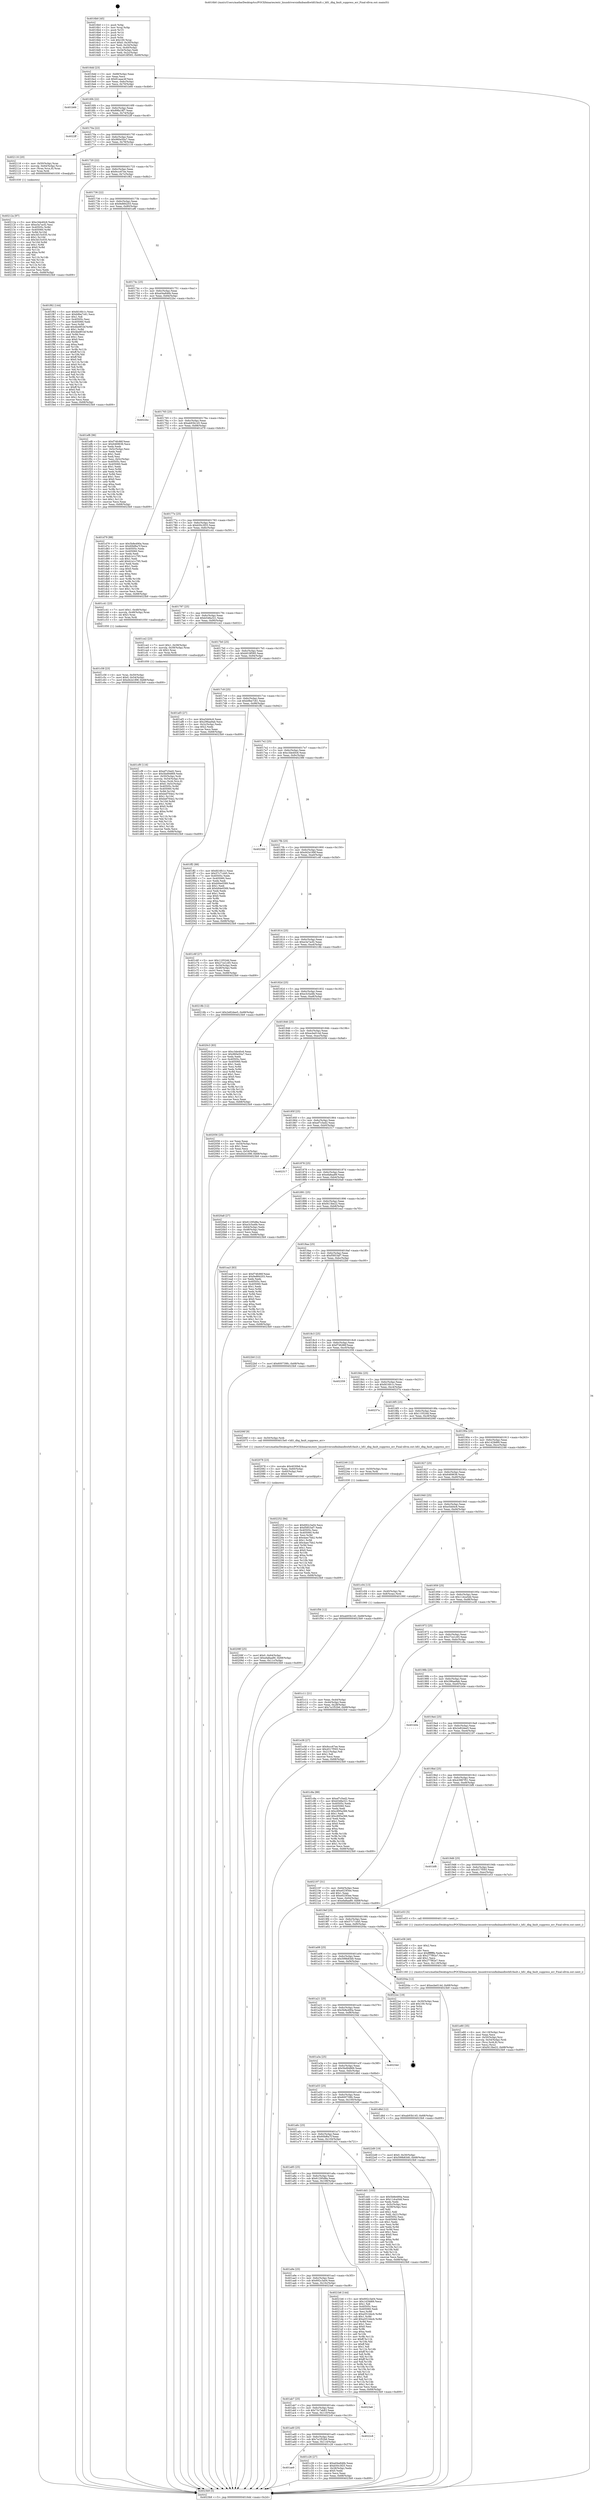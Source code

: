 digraph "0x4016b0" {
  label = "0x4016b0 (/mnt/c/Users/mathe/Desktop/tcc/POCII/binaries/extr_linuxdriversinfinibandhwhfi1fault.c_hfi1_dbg_fault_suppress_err_Final-ollvm.out::main(0))"
  labelloc = "t"
  node[shape=record]

  Entry [label="",width=0.3,height=0.3,shape=circle,fillcolor=black,style=filled]
  "0x4016dd" [label="{
     0x4016dd [23]\l
     | [instrs]\l
     &nbsp;&nbsp;0x4016dd \<+3\>: mov -0x68(%rbp),%eax\l
     &nbsp;&nbsp;0x4016e0 \<+2\>: mov %eax,%ecx\l
     &nbsp;&nbsp;0x4016e2 \<+6\>: sub $0x81aaac4f,%ecx\l
     &nbsp;&nbsp;0x4016e8 \<+3\>: mov %eax,-0x6c(%rbp)\l
     &nbsp;&nbsp;0x4016eb \<+3\>: mov %ecx,-0x70(%rbp)\l
     &nbsp;&nbsp;0x4016ee \<+6\>: je 0000000000401b66 \<main+0x4b6\>\l
  }"]
  "0x401b66" [label="{
     0x401b66\l
  }", style=dashed]
  "0x4016f4" [label="{
     0x4016f4 [22]\l
     | [instrs]\l
     &nbsp;&nbsp;0x4016f4 \<+5\>: jmp 00000000004016f9 \<main+0x49\>\l
     &nbsp;&nbsp;0x4016f9 \<+3\>: mov -0x6c(%rbp),%eax\l
     &nbsp;&nbsp;0x4016fc \<+5\>: sub $0x89fa18f7,%eax\l
     &nbsp;&nbsp;0x401701 \<+3\>: mov %eax,-0x74(%rbp)\l
     &nbsp;&nbsp;0x401704 \<+6\>: je 00000000004022ff \<main+0xc4f\>\l
  }"]
  Exit [label="",width=0.3,height=0.3,shape=circle,fillcolor=black,style=filled,peripheries=2]
  "0x4022ff" [label="{
     0x4022ff\l
  }", style=dashed]
  "0x40170a" [label="{
     0x40170a [22]\l
     | [instrs]\l
     &nbsp;&nbsp;0x40170a \<+5\>: jmp 000000000040170f \<main+0x5f\>\l
     &nbsp;&nbsp;0x40170f \<+3\>: mov -0x6c(%rbp),%eax\l
     &nbsp;&nbsp;0x401712 \<+5\>: sub $0x960e50a7,%eax\l
     &nbsp;&nbsp;0x401717 \<+3\>: mov %eax,-0x78(%rbp)\l
     &nbsp;&nbsp;0x40171a \<+6\>: je 0000000000402116 \<main+0xa66\>\l
  }"]
  "0x402252" [label="{
     0x402252 [94]\l
     | [instrs]\l
     &nbsp;&nbsp;0x402252 \<+5\>: mov $0x692c3a04,%ecx\l
     &nbsp;&nbsp;0x402257 \<+5\>: mov $0xf5853af7,%edx\l
     &nbsp;&nbsp;0x40225c \<+7\>: mov 0x40505c,%esi\l
     &nbsp;&nbsp;0x402263 \<+8\>: mov 0x405060,%r8d\l
     &nbsp;&nbsp;0x40226b \<+3\>: mov %esi,%r9d\l
     &nbsp;&nbsp;0x40226e \<+7\>: sub $0x4aec7bb2,%r9d\l
     &nbsp;&nbsp;0x402275 \<+4\>: sub $0x1,%r9d\l
     &nbsp;&nbsp;0x402279 \<+7\>: add $0x4aec7bb2,%r9d\l
     &nbsp;&nbsp;0x402280 \<+4\>: imul %r9d,%esi\l
     &nbsp;&nbsp;0x402284 \<+3\>: and $0x1,%esi\l
     &nbsp;&nbsp;0x402287 \<+3\>: cmp $0x0,%esi\l
     &nbsp;&nbsp;0x40228a \<+4\>: sete %r10b\l
     &nbsp;&nbsp;0x40228e \<+4\>: cmp $0xa,%r8d\l
     &nbsp;&nbsp;0x402292 \<+4\>: setl %r11b\l
     &nbsp;&nbsp;0x402296 \<+3\>: mov %r10b,%bl\l
     &nbsp;&nbsp;0x402299 \<+3\>: and %r11b,%bl\l
     &nbsp;&nbsp;0x40229c \<+3\>: xor %r11b,%r10b\l
     &nbsp;&nbsp;0x40229f \<+3\>: or %r10b,%bl\l
     &nbsp;&nbsp;0x4022a2 \<+3\>: test $0x1,%bl\l
     &nbsp;&nbsp;0x4022a5 \<+3\>: cmovne %edx,%ecx\l
     &nbsp;&nbsp;0x4022a8 \<+3\>: mov %ecx,-0x68(%rbp)\l
     &nbsp;&nbsp;0x4022ab \<+5\>: jmp 00000000004023b9 \<main+0xd09\>\l
  }"]
  "0x402116" [label="{
     0x402116 [20]\l
     | [instrs]\l
     &nbsp;&nbsp;0x402116 \<+4\>: mov -0x50(%rbp),%rax\l
     &nbsp;&nbsp;0x40211a \<+4\>: movslq -0x64(%rbp),%rcx\l
     &nbsp;&nbsp;0x40211e \<+4\>: mov (%rax,%rcx,8),%rax\l
     &nbsp;&nbsp;0x402122 \<+3\>: mov %rax,%rdi\l
     &nbsp;&nbsp;0x402125 \<+5\>: call 0000000000401030 \<free@plt\>\l
     | [calls]\l
     &nbsp;&nbsp;0x401030 \{1\} (unknown)\l
  }"]
  "0x401720" [label="{
     0x401720 [22]\l
     | [instrs]\l
     &nbsp;&nbsp;0x401720 \<+5\>: jmp 0000000000401725 \<main+0x75\>\l
     &nbsp;&nbsp;0x401725 \<+3\>: mov -0x6c(%rbp),%eax\l
     &nbsp;&nbsp;0x401728 \<+5\>: sub $0x9ccc67ee,%eax\l
     &nbsp;&nbsp;0x40172d \<+3\>: mov %eax,-0x7c(%rbp)\l
     &nbsp;&nbsp;0x401730 \<+6\>: je 0000000000401f62 \<main+0x8b2\>\l
  }"]
  "0x40212a" [label="{
     0x40212a [97]\l
     | [instrs]\l
     &nbsp;&nbsp;0x40212a \<+5\>: mov $0xc3de40c6,%edx\l
     &nbsp;&nbsp;0x40212f \<+5\>: mov $0xe3a7acf2,%esi\l
     &nbsp;&nbsp;0x402134 \<+8\>: mov 0x40505c,%r8d\l
     &nbsp;&nbsp;0x40213c \<+8\>: mov 0x405060,%r9d\l
     &nbsp;&nbsp;0x402144 \<+3\>: mov %r8d,%r10d\l
     &nbsp;&nbsp;0x402147 \<+7\>: add $0x3d15c035,%r10d\l
     &nbsp;&nbsp;0x40214e \<+4\>: sub $0x1,%r10d\l
     &nbsp;&nbsp;0x402152 \<+7\>: sub $0x3d15c035,%r10d\l
     &nbsp;&nbsp;0x402159 \<+4\>: imul %r10d,%r8d\l
     &nbsp;&nbsp;0x40215d \<+4\>: and $0x1,%r8d\l
     &nbsp;&nbsp;0x402161 \<+4\>: cmp $0x0,%r8d\l
     &nbsp;&nbsp;0x402165 \<+4\>: sete %r11b\l
     &nbsp;&nbsp;0x402169 \<+4\>: cmp $0xa,%r9d\l
     &nbsp;&nbsp;0x40216d \<+3\>: setl %bl\l
     &nbsp;&nbsp;0x402170 \<+3\>: mov %r11b,%r14b\l
     &nbsp;&nbsp;0x402173 \<+3\>: and %bl,%r14b\l
     &nbsp;&nbsp;0x402176 \<+3\>: xor %bl,%r11b\l
     &nbsp;&nbsp;0x402179 \<+3\>: or %r11b,%r14b\l
     &nbsp;&nbsp;0x40217c \<+4\>: test $0x1,%r14b\l
     &nbsp;&nbsp;0x402180 \<+3\>: cmovne %esi,%edx\l
     &nbsp;&nbsp;0x402183 \<+3\>: mov %edx,-0x68(%rbp)\l
     &nbsp;&nbsp;0x402186 \<+5\>: jmp 00000000004023b9 \<main+0xd09\>\l
  }"]
  "0x401f62" [label="{
     0x401f62 [144]\l
     | [instrs]\l
     &nbsp;&nbsp;0x401f62 \<+5\>: mov $0xfd16fc1c,%eax\l
     &nbsp;&nbsp;0x401f67 \<+5\>: mov $0xb9be7c61,%ecx\l
     &nbsp;&nbsp;0x401f6c \<+2\>: mov $0x1,%dl\l
     &nbsp;&nbsp;0x401f6e \<+7\>: mov 0x40505c,%esi\l
     &nbsp;&nbsp;0x401f75 \<+7\>: mov 0x405060,%edi\l
     &nbsp;&nbsp;0x401f7c \<+3\>: mov %esi,%r8d\l
     &nbsp;&nbsp;0x401f7f \<+7\>: add $0x4be8f1bf,%r8d\l
     &nbsp;&nbsp;0x401f86 \<+4\>: sub $0x1,%r8d\l
     &nbsp;&nbsp;0x401f8a \<+7\>: sub $0x4be8f1bf,%r8d\l
     &nbsp;&nbsp;0x401f91 \<+4\>: imul %r8d,%esi\l
     &nbsp;&nbsp;0x401f95 \<+3\>: and $0x1,%esi\l
     &nbsp;&nbsp;0x401f98 \<+3\>: cmp $0x0,%esi\l
     &nbsp;&nbsp;0x401f9b \<+4\>: sete %r9b\l
     &nbsp;&nbsp;0x401f9f \<+3\>: cmp $0xa,%edi\l
     &nbsp;&nbsp;0x401fa2 \<+4\>: setl %r10b\l
     &nbsp;&nbsp;0x401fa6 \<+3\>: mov %r9b,%r11b\l
     &nbsp;&nbsp;0x401fa9 \<+4\>: xor $0xff,%r11b\l
     &nbsp;&nbsp;0x401fad \<+3\>: mov %r10b,%bl\l
     &nbsp;&nbsp;0x401fb0 \<+3\>: xor $0xff,%bl\l
     &nbsp;&nbsp;0x401fb3 \<+3\>: xor $0x0,%dl\l
     &nbsp;&nbsp;0x401fb6 \<+3\>: mov %r11b,%r14b\l
     &nbsp;&nbsp;0x401fb9 \<+4\>: and $0x0,%r14b\l
     &nbsp;&nbsp;0x401fbd \<+3\>: and %dl,%r9b\l
     &nbsp;&nbsp;0x401fc0 \<+3\>: mov %bl,%r15b\l
     &nbsp;&nbsp;0x401fc3 \<+4\>: and $0x0,%r15b\l
     &nbsp;&nbsp;0x401fc7 \<+3\>: and %dl,%r10b\l
     &nbsp;&nbsp;0x401fca \<+3\>: or %r9b,%r14b\l
     &nbsp;&nbsp;0x401fcd \<+3\>: or %r10b,%r15b\l
     &nbsp;&nbsp;0x401fd0 \<+3\>: xor %r15b,%r14b\l
     &nbsp;&nbsp;0x401fd3 \<+3\>: or %bl,%r11b\l
     &nbsp;&nbsp;0x401fd6 \<+4\>: xor $0xff,%r11b\l
     &nbsp;&nbsp;0x401fda \<+3\>: or $0x0,%dl\l
     &nbsp;&nbsp;0x401fdd \<+3\>: and %dl,%r11b\l
     &nbsp;&nbsp;0x401fe0 \<+3\>: or %r11b,%r14b\l
     &nbsp;&nbsp;0x401fe3 \<+4\>: test $0x1,%r14b\l
     &nbsp;&nbsp;0x401fe7 \<+3\>: cmovne %ecx,%eax\l
     &nbsp;&nbsp;0x401fea \<+3\>: mov %eax,-0x68(%rbp)\l
     &nbsp;&nbsp;0x401fed \<+5\>: jmp 00000000004023b9 \<main+0xd09\>\l
  }"]
  "0x401736" [label="{
     0x401736 [22]\l
     | [instrs]\l
     &nbsp;&nbsp;0x401736 \<+5\>: jmp 000000000040173b \<main+0x8b\>\l
     &nbsp;&nbsp;0x40173b \<+3\>: mov -0x6c(%rbp),%eax\l
     &nbsp;&nbsp;0x40173e \<+5\>: sub $0x9e884203,%eax\l
     &nbsp;&nbsp;0x401743 \<+3\>: mov %eax,-0x80(%rbp)\l
     &nbsp;&nbsp;0x401746 \<+6\>: je 0000000000401ef6 \<main+0x846\>\l
  }"]
  "0x40208f" [label="{
     0x40208f [25]\l
     | [instrs]\l
     &nbsp;&nbsp;0x40208f \<+7\>: movl $0x0,-0x64(%rbp)\l
     &nbsp;&nbsp;0x402096 \<+7\>: movl $0xefa8aa89,-0x68(%rbp)\l
     &nbsp;&nbsp;0x40209d \<+6\>: mov %eax,-0x11c(%rbp)\l
     &nbsp;&nbsp;0x4020a3 \<+5\>: jmp 00000000004023b9 \<main+0xd09\>\l
  }"]
  "0x401ef6" [label="{
     0x401ef6 [96]\l
     | [instrs]\l
     &nbsp;&nbsp;0x401ef6 \<+5\>: mov $0xf74fc86f,%eax\l
     &nbsp;&nbsp;0x401efb \<+5\>: mov $0x6469636,%ecx\l
     &nbsp;&nbsp;0x401f00 \<+2\>: xor %edx,%edx\l
     &nbsp;&nbsp;0x401f02 \<+3\>: mov -0x5c(%rbp),%esi\l
     &nbsp;&nbsp;0x401f05 \<+2\>: mov %edx,%edi\l
     &nbsp;&nbsp;0x401f07 \<+3\>: sub $0x1,%edi\l
     &nbsp;&nbsp;0x401f0a \<+2\>: sub %edi,%esi\l
     &nbsp;&nbsp;0x401f0c \<+3\>: mov %esi,-0x5c(%rbp)\l
     &nbsp;&nbsp;0x401f0f \<+7\>: mov 0x40505c,%esi\l
     &nbsp;&nbsp;0x401f16 \<+7\>: mov 0x405060,%edi\l
     &nbsp;&nbsp;0x401f1d \<+3\>: sub $0x1,%edx\l
     &nbsp;&nbsp;0x401f20 \<+3\>: mov %esi,%r8d\l
     &nbsp;&nbsp;0x401f23 \<+3\>: add %edx,%r8d\l
     &nbsp;&nbsp;0x401f26 \<+4\>: imul %r8d,%esi\l
     &nbsp;&nbsp;0x401f2a \<+3\>: and $0x1,%esi\l
     &nbsp;&nbsp;0x401f2d \<+3\>: cmp $0x0,%esi\l
     &nbsp;&nbsp;0x401f30 \<+4\>: sete %r9b\l
     &nbsp;&nbsp;0x401f34 \<+3\>: cmp $0xa,%edi\l
     &nbsp;&nbsp;0x401f37 \<+4\>: setl %r10b\l
     &nbsp;&nbsp;0x401f3b \<+3\>: mov %r9b,%r11b\l
     &nbsp;&nbsp;0x401f3e \<+3\>: and %r10b,%r11b\l
     &nbsp;&nbsp;0x401f41 \<+3\>: xor %r10b,%r9b\l
     &nbsp;&nbsp;0x401f44 \<+3\>: or %r9b,%r11b\l
     &nbsp;&nbsp;0x401f47 \<+4\>: test $0x1,%r11b\l
     &nbsp;&nbsp;0x401f4b \<+3\>: cmovne %ecx,%eax\l
     &nbsp;&nbsp;0x401f4e \<+3\>: mov %eax,-0x68(%rbp)\l
     &nbsp;&nbsp;0x401f51 \<+5\>: jmp 00000000004023b9 \<main+0xd09\>\l
  }"]
  "0x40174c" [label="{
     0x40174c [25]\l
     | [instrs]\l
     &nbsp;&nbsp;0x40174c \<+5\>: jmp 0000000000401751 \<main+0xa1\>\l
     &nbsp;&nbsp;0x401751 \<+3\>: mov -0x6c(%rbp),%eax\l
     &nbsp;&nbsp;0x401754 \<+5\>: sub $0xa04a846b,%eax\l
     &nbsp;&nbsp;0x401759 \<+6\>: mov %eax,-0x84(%rbp)\l
     &nbsp;&nbsp;0x40175f \<+6\>: je 00000000004022bc \<main+0xc0c\>\l
  }"]
  "0x402078" [label="{
     0x402078 [23]\l
     | [instrs]\l
     &nbsp;&nbsp;0x402078 \<+10\>: movabs $0x4030b6,%rdi\l
     &nbsp;&nbsp;0x402082 \<+3\>: mov %eax,-0x60(%rbp)\l
     &nbsp;&nbsp;0x402085 \<+3\>: mov -0x60(%rbp),%esi\l
     &nbsp;&nbsp;0x402088 \<+2\>: mov $0x0,%al\l
     &nbsp;&nbsp;0x40208a \<+5\>: call 0000000000401040 \<printf@plt\>\l
     | [calls]\l
     &nbsp;&nbsp;0x401040 \{1\} (unknown)\l
  }"]
  "0x4022bc" [label="{
     0x4022bc\l
  }", style=dashed]
  "0x401765" [label="{
     0x401765 [25]\l
     | [instrs]\l
     &nbsp;&nbsp;0x401765 \<+5\>: jmp 000000000040176a \<main+0xba\>\l
     &nbsp;&nbsp;0x40176a \<+3\>: mov -0x6c(%rbp),%eax\l
     &nbsp;&nbsp;0x40176d \<+5\>: sub $0xab93b145,%eax\l
     &nbsp;&nbsp;0x401772 \<+6\>: mov %eax,-0x88(%rbp)\l
     &nbsp;&nbsp;0x401778 \<+6\>: je 0000000000401d79 \<main+0x6c9\>\l
  }"]
  "0x401e80" [label="{
     0x401e80 [35]\l
     | [instrs]\l
     &nbsp;&nbsp;0x401e80 \<+6\>: mov -0x118(%rbp),%ecx\l
     &nbsp;&nbsp;0x401e86 \<+3\>: imul %eax,%ecx\l
     &nbsp;&nbsp;0x401e89 \<+4\>: mov -0x50(%rbp),%rsi\l
     &nbsp;&nbsp;0x401e8d \<+4\>: movslq -0x54(%rbp),%rdi\l
     &nbsp;&nbsp;0x401e91 \<+4\>: mov (%rsi,%rdi,8),%rsi\l
     &nbsp;&nbsp;0x401e95 \<+2\>: mov %ecx,(%rsi)\l
     &nbsp;&nbsp;0x401e97 \<+7\>: movl $0xf413be22,-0x68(%rbp)\l
     &nbsp;&nbsp;0x401e9e \<+5\>: jmp 00000000004023b9 \<main+0xd09\>\l
  }"]
  "0x401d79" [label="{
     0x401d79 [88]\l
     | [instrs]\l
     &nbsp;&nbsp;0x401d79 \<+5\>: mov $0x5b8e490a,%eax\l
     &nbsp;&nbsp;0x401d7e \<+5\>: mov $0x60bf6a7f,%ecx\l
     &nbsp;&nbsp;0x401d83 \<+7\>: mov 0x40505c,%edx\l
     &nbsp;&nbsp;0x401d8a \<+7\>: mov 0x405060,%esi\l
     &nbsp;&nbsp;0x401d91 \<+2\>: mov %edx,%edi\l
     &nbsp;&nbsp;0x401d93 \<+6\>: sub $0xb1e1c795,%edi\l
     &nbsp;&nbsp;0x401d99 \<+3\>: sub $0x1,%edi\l
     &nbsp;&nbsp;0x401d9c \<+6\>: add $0xb1e1c795,%edi\l
     &nbsp;&nbsp;0x401da2 \<+3\>: imul %edi,%edx\l
     &nbsp;&nbsp;0x401da5 \<+3\>: and $0x1,%edx\l
     &nbsp;&nbsp;0x401da8 \<+3\>: cmp $0x0,%edx\l
     &nbsp;&nbsp;0x401dab \<+4\>: sete %r8b\l
     &nbsp;&nbsp;0x401daf \<+3\>: cmp $0xa,%esi\l
     &nbsp;&nbsp;0x401db2 \<+4\>: setl %r9b\l
     &nbsp;&nbsp;0x401db6 \<+3\>: mov %r8b,%r10b\l
     &nbsp;&nbsp;0x401db9 \<+3\>: and %r9b,%r10b\l
     &nbsp;&nbsp;0x401dbc \<+3\>: xor %r9b,%r8b\l
     &nbsp;&nbsp;0x401dbf \<+3\>: or %r8b,%r10b\l
     &nbsp;&nbsp;0x401dc2 \<+4\>: test $0x1,%r10b\l
     &nbsp;&nbsp;0x401dc6 \<+3\>: cmovne %ecx,%eax\l
     &nbsp;&nbsp;0x401dc9 \<+3\>: mov %eax,-0x68(%rbp)\l
     &nbsp;&nbsp;0x401dcc \<+5\>: jmp 00000000004023b9 \<main+0xd09\>\l
  }"]
  "0x40177e" [label="{
     0x40177e [25]\l
     | [instrs]\l
     &nbsp;&nbsp;0x40177e \<+5\>: jmp 0000000000401783 \<main+0xd3\>\l
     &nbsp;&nbsp;0x401783 \<+3\>: mov -0x6c(%rbp),%eax\l
     &nbsp;&nbsp;0x401786 \<+5\>: sub $0xb50c3f25,%eax\l
     &nbsp;&nbsp;0x40178b \<+6\>: mov %eax,-0x8c(%rbp)\l
     &nbsp;&nbsp;0x401791 \<+6\>: je 0000000000401c41 \<main+0x591\>\l
  }"]
  "0x401e58" [label="{
     0x401e58 [40]\l
     | [instrs]\l
     &nbsp;&nbsp;0x401e58 \<+5\>: mov $0x2,%ecx\l
     &nbsp;&nbsp;0x401e5d \<+1\>: cltd\l
     &nbsp;&nbsp;0x401e5e \<+2\>: idiv %ecx\l
     &nbsp;&nbsp;0x401e60 \<+6\>: imul $0xfffffffe,%edx,%ecx\l
     &nbsp;&nbsp;0x401e66 \<+6\>: sub $0x277f92e7,%ecx\l
     &nbsp;&nbsp;0x401e6c \<+3\>: add $0x1,%ecx\l
     &nbsp;&nbsp;0x401e6f \<+6\>: add $0x277f92e7,%ecx\l
     &nbsp;&nbsp;0x401e75 \<+6\>: mov %ecx,-0x118(%rbp)\l
     &nbsp;&nbsp;0x401e7b \<+5\>: call 0000000000401160 \<next_i\>\l
     | [calls]\l
     &nbsp;&nbsp;0x401160 \{1\} (/mnt/c/Users/mathe/Desktop/tcc/POCII/binaries/extr_linuxdriversinfinibandhwhfi1fault.c_hfi1_dbg_fault_suppress_err_Final-ollvm.out::next_i)\l
  }"]
  "0x401c41" [label="{
     0x401c41 [23]\l
     | [instrs]\l
     &nbsp;&nbsp;0x401c41 \<+7\>: movl $0x1,-0x48(%rbp)\l
     &nbsp;&nbsp;0x401c48 \<+4\>: movslq -0x48(%rbp),%rax\l
     &nbsp;&nbsp;0x401c4c \<+4\>: shl $0x3,%rax\l
     &nbsp;&nbsp;0x401c50 \<+3\>: mov %rax,%rdi\l
     &nbsp;&nbsp;0x401c53 \<+5\>: call 0000000000401050 \<malloc@plt\>\l
     | [calls]\l
     &nbsp;&nbsp;0x401050 \{1\} (unknown)\l
  }"]
  "0x401797" [label="{
     0x401797 [25]\l
     | [instrs]\l
     &nbsp;&nbsp;0x401797 \<+5\>: jmp 000000000040179c \<main+0xec\>\l
     &nbsp;&nbsp;0x40179c \<+3\>: mov -0x6c(%rbp),%eax\l
     &nbsp;&nbsp;0x40179f \<+5\>: sub $0xb548a321,%eax\l
     &nbsp;&nbsp;0x4017a4 \<+6\>: mov %eax,-0x90(%rbp)\l
     &nbsp;&nbsp;0x4017aa \<+6\>: je 0000000000401ce2 \<main+0x632\>\l
  }"]
  "0x401cf9" [label="{
     0x401cf9 [116]\l
     | [instrs]\l
     &nbsp;&nbsp;0x401cf9 \<+5\>: mov $0xef7c5ed2,%ecx\l
     &nbsp;&nbsp;0x401cfe \<+5\>: mov $0x5bd94869,%edx\l
     &nbsp;&nbsp;0x401d03 \<+4\>: mov -0x50(%rbp),%rdi\l
     &nbsp;&nbsp;0x401d07 \<+4\>: movslq -0x54(%rbp),%rsi\l
     &nbsp;&nbsp;0x401d0b \<+4\>: mov %rax,(%rdi,%rsi,8)\l
     &nbsp;&nbsp;0x401d0f \<+7\>: movl $0x0,-0x5c(%rbp)\l
     &nbsp;&nbsp;0x401d16 \<+8\>: mov 0x40505c,%r8d\l
     &nbsp;&nbsp;0x401d1e \<+8\>: mov 0x405060,%r9d\l
     &nbsp;&nbsp;0x401d26 \<+3\>: mov %r8d,%r10d\l
     &nbsp;&nbsp;0x401d29 \<+7\>: add $0xbef764e2,%r10d\l
     &nbsp;&nbsp;0x401d30 \<+4\>: sub $0x1,%r10d\l
     &nbsp;&nbsp;0x401d34 \<+7\>: sub $0xbef764e2,%r10d\l
     &nbsp;&nbsp;0x401d3b \<+4\>: imul %r10d,%r8d\l
     &nbsp;&nbsp;0x401d3f \<+4\>: and $0x1,%r8d\l
     &nbsp;&nbsp;0x401d43 \<+4\>: cmp $0x0,%r8d\l
     &nbsp;&nbsp;0x401d47 \<+4\>: sete %r11b\l
     &nbsp;&nbsp;0x401d4b \<+4\>: cmp $0xa,%r9d\l
     &nbsp;&nbsp;0x401d4f \<+3\>: setl %bl\l
     &nbsp;&nbsp;0x401d52 \<+3\>: mov %r11b,%r14b\l
     &nbsp;&nbsp;0x401d55 \<+3\>: and %bl,%r14b\l
     &nbsp;&nbsp;0x401d58 \<+3\>: xor %bl,%r11b\l
     &nbsp;&nbsp;0x401d5b \<+3\>: or %r11b,%r14b\l
     &nbsp;&nbsp;0x401d5e \<+4\>: test $0x1,%r14b\l
     &nbsp;&nbsp;0x401d62 \<+3\>: cmovne %edx,%ecx\l
     &nbsp;&nbsp;0x401d65 \<+3\>: mov %ecx,-0x68(%rbp)\l
     &nbsp;&nbsp;0x401d68 \<+5\>: jmp 00000000004023b9 \<main+0xd09\>\l
  }"]
  "0x401ce2" [label="{
     0x401ce2 [23]\l
     | [instrs]\l
     &nbsp;&nbsp;0x401ce2 \<+7\>: movl $0x1,-0x58(%rbp)\l
     &nbsp;&nbsp;0x401ce9 \<+4\>: movslq -0x58(%rbp),%rax\l
     &nbsp;&nbsp;0x401ced \<+4\>: shl $0x2,%rax\l
     &nbsp;&nbsp;0x401cf1 \<+3\>: mov %rax,%rdi\l
     &nbsp;&nbsp;0x401cf4 \<+5\>: call 0000000000401050 \<malloc@plt\>\l
     | [calls]\l
     &nbsp;&nbsp;0x401050 \{1\} (unknown)\l
  }"]
  "0x4017b0" [label="{
     0x4017b0 [25]\l
     | [instrs]\l
     &nbsp;&nbsp;0x4017b0 \<+5\>: jmp 00000000004017b5 \<main+0x105\>\l
     &nbsp;&nbsp;0x4017b5 \<+3\>: mov -0x6c(%rbp),%eax\l
     &nbsp;&nbsp;0x4017b8 \<+5\>: sub $0xb918f585,%eax\l
     &nbsp;&nbsp;0x4017bd \<+6\>: mov %eax,-0x94(%rbp)\l
     &nbsp;&nbsp;0x4017c3 \<+6\>: je 0000000000401af3 \<main+0x443\>\l
  }"]
  "0x401c58" [label="{
     0x401c58 [23]\l
     | [instrs]\l
     &nbsp;&nbsp;0x401c58 \<+4\>: mov %rax,-0x50(%rbp)\l
     &nbsp;&nbsp;0x401c5c \<+7\>: movl $0x0,-0x54(%rbp)\l
     &nbsp;&nbsp;0x401c63 \<+7\>: movl $0xd42e189f,-0x68(%rbp)\l
     &nbsp;&nbsp;0x401c6a \<+5\>: jmp 00000000004023b9 \<main+0xd09\>\l
  }"]
  "0x401af3" [label="{
     0x401af3 [27]\l
     | [instrs]\l
     &nbsp;&nbsp;0x401af3 \<+5\>: mov $0xe5dd4c6,%eax\l
     &nbsp;&nbsp;0x401af8 \<+5\>: mov $0x296aa9ab,%ecx\l
     &nbsp;&nbsp;0x401afd \<+3\>: mov -0x2c(%rbp),%edx\l
     &nbsp;&nbsp;0x401b00 \<+3\>: cmp $0x2,%edx\l
     &nbsp;&nbsp;0x401b03 \<+3\>: cmovne %ecx,%eax\l
     &nbsp;&nbsp;0x401b06 \<+3\>: mov %eax,-0x68(%rbp)\l
     &nbsp;&nbsp;0x401b09 \<+5\>: jmp 00000000004023b9 \<main+0xd09\>\l
  }"]
  "0x4017c9" [label="{
     0x4017c9 [25]\l
     | [instrs]\l
     &nbsp;&nbsp;0x4017c9 \<+5\>: jmp 00000000004017ce \<main+0x11e\>\l
     &nbsp;&nbsp;0x4017ce \<+3\>: mov -0x6c(%rbp),%eax\l
     &nbsp;&nbsp;0x4017d1 \<+5\>: sub $0xb9be7c61,%eax\l
     &nbsp;&nbsp;0x4017d6 \<+6\>: mov %eax,-0x98(%rbp)\l
     &nbsp;&nbsp;0x4017dc \<+6\>: je 0000000000401ff2 \<main+0x942\>\l
  }"]
  "0x4023b9" [label="{
     0x4023b9 [5]\l
     | [instrs]\l
     &nbsp;&nbsp;0x4023b9 \<+5\>: jmp 00000000004016dd \<main+0x2d\>\l
  }"]
  "0x4016b0" [label="{
     0x4016b0 [45]\l
     | [instrs]\l
     &nbsp;&nbsp;0x4016b0 \<+1\>: push %rbp\l
     &nbsp;&nbsp;0x4016b1 \<+3\>: mov %rsp,%rbp\l
     &nbsp;&nbsp;0x4016b4 \<+2\>: push %r15\l
     &nbsp;&nbsp;0x4016b6 \<+2\>: push %r14\l
     &nbsp;&nbsp;0x4016b8 \<+2\>: push %r12\l
     &nbsp;&nbsp;0x4016ba \<+1\>: push %rbx\l
     &nbsp;&nbsp;0x4016bb \<+7\>: sub $0x100,%rsp\l
     &nbsp;&nbsp;0x4016c2 \<+7\>: movl $0x0,-0x30(%rbp)\l
     &nbsp;&nbsp;0x4016c9 \<+3\>: mov %edi,-0x34(%rbp)\l
     &nbsp;&nbsp;0x4016cc \<+4\>: mov %rsi,-0x40(%rbp)\l
     &nbsp;&nbsp;0x4016d0 \<+3\>: mov -0x34(%rbp),%edi\l
     &nbsp;&nbsp;0x4016d3 \<+3\>: mov %edi,-0x2c(%rbp)\l
     &nbsp;&nbsp;0x4016d6 \<+7\>: movl $0xb918f585,-0x68(%rbp)\l
  }"]
  "0x401ae9" [label="{
     0x401ae9\l
  }", style=dashed]
  "0x401ff2" [label="{
     0x401ff2 [88]\l
     | [instrs]\l
     &nbsp;&nbsp;0x401ff2 \<+5\>: mov $0xfd16fc1c,%eax\l
     &nbsp;&nbsp;0x401ff7 \<+5\>: mov $0x57c71d45,%ecx\l
     &nbsp;&nbsp;0x401ffc \<+7\>: mov 0x40505c,%edx\l
     &nbsp;&nbsp;0x402003 \<+7\>: mov 0x405060,%esi\l
     &nbsp;&nbsp;0x40200a \<+2\>: mov %edx,%edi\l
     &nbsp;&nbsp;0x40200c \<+6\>: sub $0xb94e0589,%edi\l
     &nbsp;&nbsp;0x402012 \<+3\>: sub $0x1,%edi\l
     &nbsp;&nbsp;0x402015 \<+6\>: add $0xb94e0589,%edi\l
     &nbsp;&nbsp;0x40201b \<+3\>: imul %edi,%edx\l
     &nbsp;&nbsp;0x40201e \<+3\>: and $0x1,%edx\l
     &nbsp;&nbsp;0x402021 \<+3\>: cmp $0x0,%edx\l
     &nbsp;&nbsp;0x402024 \<+4\>: sete %r8b\l
     &nbsp;&nbsp;0x402028 \<+3\>: cmp $0xa,%esi\l
     &nbsp;&nbsp;0x40202b \<+4\>: setl %r9b\l
     &nbsp;&nbsp;0x40202f \<+3\>: mov %r8b,%r10b\l
     &nbsp;&nbsp;0x402032 \<+3\>: and %r9b,%r10b\l
     &nbsp;&nbsp;0x402035 \<+3\>: xor %r9b,%r8b\l
     &nbsp;&nbsp;0x402038 \<+3\>: or %r8b,%r10b\l
     &nbsp;&nbsp;0x40203b \<+4\>: test $0x1,%r10b\l
     &nbsp;&nbsp;0x40203f \<+3\>: cmovne %ecx,%eax\l
     &nbsp;&nbsp;0x402042 \<+3\>: mov %eax,-0x68(%rbp)\l
     &nbsp;&nbsp;0x402045 \<+5\>: jmp 00000000004023b9 \<main+0xd09\>\l
  }"]
  "0x4017e2" [label="{
     0x4017e2 [25]\l
     | [instrs]\l
     &nbsp;&nbsp;0x4017e2 \<+5\>: jmp 00000000004017e7 \<main+0x137\>\l
     &nbsp;&nbsp;0x4017e7 \<+3\>: mov -0x6c(%rbp),%eax\l
     &nbsp;&nbsp;0x4017ea \<+5\>: sub $0xc3de40c6,%eax\l
     &nbsp;&nbsp;0x4017ef \<+6\>: mov %eax,-0x9c(%rbp)\l
     &nbsp;&nbsp;0x4017f5 \<+6\>: je 0000000000402386 \<main+0xcd6\>\l
  }"]
  "0x401c26" [label="{
     0x401c26 [27]\l
     | [instrs]\l
     &nbsp;&nbsp;0x401c26 \<+5\>: mov $0xa04a846b,%eax\l
     &nbsp;&nbsp;0x401c2b \<+5\>: mov $0xb50c3f25,%ecx\l
     &nbsp;&nbsp;0x401c30 \<+3\>: mov -0x28(%rbp),%edx\l
     &nbsp;&nbsp;0x401c33 \<+3\>: cmp $0x0,%edx\l
     &nbsp;&nbsp;0x401c36 \<+3\>: cmove %ecx,%eax\l
     &nbsp;&nbsp;0x401c39 \<+3\>: mov %eax,-0x68(%rbp)\l
     &nbsp;&nbsp;0x401c3c \<+5\>: jmp 00000000004023b9 \<main+0xd09\>\l
  }"]
  "0x402386" [label="{
     0x402386\l
  }", style=dashed]
  "0x4017fb" [label="{
     0x4017fb [25]\l
     | [instrs]\l
     &nbsp;&nbsp;0x4017fb \<+5\>: jmp 0000000000401800 \<main+0x150\>\l
     &nbsp;&nbsp;0x401800 \<+3\>: mov -0x6c(%rbp),%eax\l
     &nbsp;&nbsp;0x401803 \<+5\>: sub $0xd42e189f,%eax\l
     &nbsp;&nbsp;0x401808 \<+6\>: mov %eax,-0xa0(%rbp)\l
     &nbsp;&nbsp;0x40180e \<+6\>: je 0000000000401c6f \<main+0x5bf\>\l
  }"]
  "0x401ad0" [label="{
     0x401ad0 [25]\l
     | [instrs]\l
     &nbsp;&nbsp;0x401ad0 \<+5\>: jmp 0000000000401ad5 \<main+0x425\>\l
     &nbsp;&nbsp;0x401ad5 \<+3\>: mov -0x6c(%rbp),%eax\l
     &nbsp;&nbsp;0x401ad8 \<+5\>: sub $0x7a1f52b6,%eax\l
     &nbsp;&nbsp;0x401add \<+6\>: mov %eax,-0x114(%rbp)\l
     &nbsp;&nbsp;0x401ae3 \<+6\>: je 0000000000401c26 \<main+0x576\>\l
  }"]
  "0x401c6f" [label="{
     0x401c6f [27]\l
     | [instrs]\l
     &nbsp;&nbsp;0x401c6f \<+5\>: mov $0x11052dd,%eax\l
     &nbsp;&nbsp;0x401c74 \<+5\>: mov $0x27ce1c65,%ecx\l
     &nbsp;&nbsp;0x401c79 \<+3\>: mov -0x54(%rbp),%edx\l
     &nbsp;&nbsp;0x401c7c \<+3\>: cmp -0x48(%rbp),%edx\l
     &nbsp;&nbsp;0x401c7f \<+3\>: cmovl %ecx,%eax\l
     &nbsp;&nbsp;0x401c82 \<+3\>: mov %eax,-0x68(%rbp)\l
     &nbsp;&nbsp;0x401c85 \<+5\>: jmp 00000000004023b9 \<main+0xd09\>\l
  }"]
  "0x401814" [label="{
     0x401814 [25]\l
     | [instrs]\l
     &nbsp;&nbsp;0x401814 \<+5\>: jmp 0000000000401819 \<main+0x169\>\l
     &nbsp;&nbsp;0x401819 \<+3\>: mov -0x6c(%rbp),%eax\l
     &nbsp;&nbsp;0x40181c \<+5\>: sub $0xe3a7acf2,%eax\l
     &nbsp;&nbsp;0x401821 \<+6\>: mov %eax,-0xa4(%rbp)\l
     &nbsp;&nbsp;0x401827 \<+6\>: je 000000000040218b \<main+0xadb\>\l
  }"]
  "0x4022c8" [label="{
     0x4022c8\l
  }", style=dashed]
  "0x40218b" [label="{
     0x40218b [12]\l
     | [instrs]\l
     &nbsp;&nbsp;0x40218b \<+7\>: movl $0x2e82dee5,-0x68(%rbp)\l
     &nbsp;&nbsp;0x402192 \<+5\>: jmp 00000000004023b9 \<main+0xd09\>\l
  }"]
  "0x40182d" [label="{
     0x40182d [25]\l
     | [instrs]\l
     &nbsp;&nbsp;0x40182d \<+5\>: jmp 0000000000401832 \<main+0x182\>\l
     &nbsp;&nbsp;0x401832 \<+3\>: mov -0x6c(%rbp),%eax\l
     &nbsp;&nbsp;0x401835 \<+5\>: sub $0xe3c5a4fe,%eax\l
     &nbsp;&nbsp;0x40183a \<+6\>: mov %eax,-0xa8(%rbp)\l
     &nbsp;&nbsp;0x401840 \<+6\>: je 00000000004020c3 \<main+0xa13\>\l
  }"]
  "0x401ab7" [label="{
     0x401ab7 [25]\l
     | [instrs]\l
     &nbsp;&nbsp;0x401ab7 \<+5\>: jmp 0000000000401abc \<main+0x40c\>\l
     &nbsp;&nbsp;0x401abc \<+3\>: mov -0x6c(%rbp),%eax\l
     &nbsp;&nbsp;0x401abf \<+5\>: sub $0x73c7ab83,%eax\l
     &nbsp;&nbsp;0x401ac4 \<+6\>: mov %eax,-0x110(%rbp)\l
     &nbsp;&nbsp;0x401aca \<+6\>: je 00000000004022c8 \<main+0xc18\>\l
  }"]
  "0x4020c3" [label="{
     0x4020c3 [83]\l
     | [instrs]\l
     &nbsp;&nbsp;0x4020c3 \<+5\>: mov $0xc3de40c6,%eax\l
     &nbsp;&nbsp;0x4020c8 \<+5\>: mov $0x960e50a7,%ecx\l
     &nbsp;&nbsp;0x4020cd \<+2\>: xor %edx,%edx\l
     &nbsp;&nbsp;0x4020cf \<+7\>: mov 0x40505c,%esi\l
     &nbsp;&nbsp;0x4020d6 \<+7\>: mov 0x405060,%edi\l
     &nbsp;&nbsp;0x4020dd \<+3\>: sub $0x1,%edx\l
     &nbsp;&nbsp;0x4020e0 \<+3\>: mov %esi,%r8d\l
     &nbsp;&nbsp;0x4020e3 \<+3\>: add %edx,%r8d\l
     &nbsp;&nbsp;0x4020e6 \<+4\>: imul %r8d,%esi\l
     &nbsp;&nbsp;0x4020ea \<+3\>: and $0x1,%esi\l
     &nbsp;&nbsp;0x4020ed \<+3\>: cmp $0x0,%esi\l
     &nbsp;&nbsp;0x4020f0 \<+4\>: sete %r9b\l
     &nbsp;&nbsp;0x4020f4 \<+3\>: cmp $0xa,%edi\l
     &nbsp;&nbsp;0x4020f7 \<+4\>: setl %r10b\l
     &nbsp;&nbsp;0x4020fb \<+3\>: mov %r9b,%r11b\l
     &nbsp;&nbsp;0x4020fe \<+3\>: and %r10b,%r11b\l
     &nbsp;&nbsp;0x402101 \<+3\>: xor %r10b,%r9b\l
     &nbsp;&nbsp;0x402104 \<+3\>: or %r9b,%r11b\l
     &nbsp;&nbsp;0x402107 \<+4\>: test $0x1,%r11b\l
     &nbsp;&nbsp;0x40210b \<+3\>: cmovne %ecx,%eax\l
     &nbsp;&nbsp;0x40210e \<+3\>: mov %eax,-0x68(%rbp)\l
     &nbsp;&nbsp;0x402111 \<+5\>: jmp 00000000004023b9 \<main+0xd09\>\l
  }"]
  "0x401846" [label="{
     0x401846 [25]\l
     | [instrs]\l
     &nbsp;&nbsp;0x401846 \<+5\>: jmp 000000000040184b \<main+0x19b\>\l
     &nbsp;&nbsp;0x40184b \<+3\>: mov -0x6c(%rbp),%eax\l
     &nbsp;&nbsp;0x40184e \<+5\>: sub $0xecbe014d,%eax\l
     &nbsp;&nbsp;0x401853 \<+6\>: mov %eax,-0xac(%rbp)\l
     &nbsp;&nbsp;0x401859 \<+6\>: je 0000000000402056 \<main+0x9a6\>\l
  }"]
  "0x4023a6" [label="{
     0x4023a6\l
  }", style=dashed]
  "0x402056" [label="{
     0x402056 [25]\l
     | [instrs]\l
     &nbsp;&nbsp;0x402056 \<+2\>: xor %eax,%eax\l
     &nbsp;&nbsp;0x402058 \<+3\>: mov -0x54(%rbp),%ecx\l
     &nbsp;&nbsp;0x40205b \<+3\>: sub $0x1,%eax\l
     &nbsp;&nbsp;0x40205e \<+2\>: sub %eax,%ecx\l
     &nbsp;&nbsp;0x402060 \<+3\>: mov %ecx,-0x54(%rbp)\l
     &nbsp;&nbsp;0x402063 \<+7\>: movl $0xd42e189f,-0x68(%rbp)\l
     &nbsp;&nbsp;0x40206a \<+5\>: jmp 00000000004023b9 \<main+0xd09\>\l
  }"]
  "0x40185f" [label="{
     0x40185f [25]\l
     | [instrs]\l
     &nbsp;&nbsp;0x40185f \<+5\>: jmp 0000000000401864 \<main+0x1b4\>\l
     &nbsp;&nbsp;0x401864 \<+3\>: mov -0x6c(%rbp),%eax\l
     &nbsp;&nbsp;0x401867 \<+5\>: sub $0xef7c5ed2,%eax\l
     &nbsp;&nbsp;0x40186c \<+6\>: mov %eax,-0xb0(%rbp)\l
     &nbsp;&nbsp;0x401872 \<+6\>: je 0000000000402317 \<main+0xc67\>\l
  }"]
  "0x401a9e" [label="{
     0x401a9e [25]\l
     | [instrs]\l
     &nbsp;&nbsp;0x401a9e \<+5\>: jmp 0000000000401aa3 \<main+0x3f3\>\l
     &nbsp;&nbsp;0x401aa3 \<+3\>: mov -0x6c(%rbp),%eax\l
     &nbsp;&nbsp;0x401aa6 \<+5\>: sub $0x692c3a04,%eax\l
     &nbsp;&nbsp;0x401aab \<+6\>: mov %eax,-0x10c(%rbp)\l
     &nbsp;&nbsp;0x401ab1 \<+6\>: je 00000000004023a6 \<main+0xcf6\>\l
  }"]
  "0x402317" [label="{
     0x402317\l
  }", style=dashed]
  "0x401878" [label="{
     0x401878 [25]\l
     | [instrs]\l
     &nbsp;&nbsp;0x401878 \<+5\>: jmp 000000000040187d \<main+0x1cd\>\l
     &nbsp;&nbsp;0x40187d \<+3\>: mov -0x6c(%rbp),%eax\l
     &nbsp;&nbsp;0x401880 \<+5\>: sub $0xefa8aa89,%eax\l
     &nbsp;&nbsp;0x401885 \<+6\>: mov %eax,-0xb4(%rbp)\l
     &nbsp;&nbsp;0x40188b \<+6\>: je 00000000004020a8 \<main+0x9f8\>\l
  }"]
  "0x4021b6" [label="{
     0x4021b6 [144]\l
     | [instrs]\l
     &nbsp;&nbsp;0x4021b6 \<+5\>: mov $0x692c3a04,%eax\l
     &nbsp;&nbsp;0x4021bb \<+5\>: mov $0x1429d69,%ecx\l
     &nbsp;&nbsp;0x4021c0 \<+2\>: mov $0x1,%dl\l
     &nbsp;&nbsp;0x4021c2 \<+7\>: mov 0x40505c,%esi\l
     &nbsp;&nbsp;0x4021c9 \<+7\>: mov 0x405060,%edi\l
     &nbsp;&nbsp;0x4021d0 \<+3\>: mov %esi,%r8d\l
     &nbsp;&nbsp;0x4021d3 \<+7\>: sub $0xa551bbcb,%r8d\l
     &nbsp;&nbsp;0x4021da \<+4\>: sub $0x1,%r8d\l
     &nbsp;&nbsp;0x4021de \<+7\>: add $0xa551bbcb,%r8d\l
     &nbsp;&nbsp;0x4021e5 \<+4\>: imul %r8d,%esi\l
     &nbsp;&nbsp;0x4021e9 \<+3\>: and $0x1,%esi\l
     &nbsp;&nbsp;0x4021ec \<+3\>: cmp $0x0,%esi\l
     &nbsp;&nbsp;0x4021ef \<+4\>: sete %r9b\l
     &nbsp;&nbsp;0x4021f3 \<+3\>: cmp $0xa,%edi\l
     &nbsp;&nbsp;0x4021f6 \<+4\>: setl %r10b\l
     &nbsp;&nbsp;0x4021fa \<+3\>: mov %r9b,%r11b\l
     &nbsp;&nbsp;0x4021fd \<+4\>: xor $0xff,%r11b\l
     &nbsp;&nbsp;0x402201 \<+3\>: mov %r10b,%bl\l
     &nbsp;&nbsp;0x402204 \<+3\>: xor $0xff,%bl\l
     &nbsp;&nbsp;0x402207 \<+3\>: xor $0x1,%dl\l
     &nbsp;&nbsp;0x40220a \<+3\>: mov %r11b,%r14b\l
     &nbsp;&nbsp;0x40220d \<+4\>: and $0xff,%r14b\l
     &nbsp;&nbsp;0x402211 \<+3\>: and %dl,%r9b\l
     &nbsp;&nbsp;0x402214 \<+3\>: mov %bl,%r15b\l
     &nbsp;&nbsp;0x402217 \<+4\>: and $0xff,%r15b\l
     &nbsp;&nbsp;0x40221b \<+3\>: and %dl,%r10b\l
     &nbsp;&nbsp;0x40221e \<+3\>: or %r9b,%r14b\l
     &nbsp;&nbsp;0x402221 \<+3\>: or %r10b,%r15b\l
     &nbsp;&nbsp;0x402224 \<+3\>: xor %r15b,%r14b\l
     &nbsp;&nbsp;0x402227 \<+3\>: or %bl,%r11b\l
     &nbsp;&nbsp;0x40222a \<+4\>: xor $0xff,%r11b\l
     &nbsp;&nbsp;0x40222e \<+3\>: or $0x1,%dl\l
     &nbsp;&nbsp;0x402231 \<+3\>: and %dl,%r11b\l
     &nbsp;&nbsp;0x402234 \<+3\>: or %r11b,%r14b\l
     &nbsp;&nbsp;0x402237 \<+4\>: test $0x1,%r14b\l
     &nbsp;&nbsp;0x40223b \<+3\>: cmovne %ecx,%eax\l
     &nbsp;&nbsp;0x40223e \<+3\>: mov %eax,-0x68(%rbp)\l
     &nbsp;&nbsp;0x402241 \<+5\>: jmp 00000000004023b9 \<main+0xd09\>\l
  }"]
  "0x4020a8" [label="{
     0x4020a8 [27]\l
     | [instrs]\l
     &nbsp;&nbsp;0x4020a8 \<+5\>: mov $0x61295d8a,%eax\l
     &nbsp;&nbsp;0x4020ad \<+5\>: mov $0xe3c5a4fe,%ecx\l
     &nbsp;&nbsp;0x4020b2 \<+3\>: mov -0x64(%rbp),%edx\l
     &nbsp;&nbsp;0x4020b5 \<+3\>: cmp -0x48(%rbp),%edx\l
     &nbsp;&nbsp;0x4020b8 \<+3\>: cmovl %ecx,%eax\l
     &nbsp;&nbsp;0x4020bb \<+3\>: mov %eax,-0x68(%rbp)\l
     &nbsp;&nbsp;0x4020be \<+5\>: jmp 00000000004023b9 \<main+0xd09\>\l
  }"]
  "0x401891" [label="{
     0x401891 [25]\l
     | [instrs]\l
     &nbsp;&nbsp;0x401891 \<+5\>: jmp 0000000000401896 \<main+0x1e6\>\l
     &nbsp;&nbsp;0x401896 \<+3\>: mov -0x6c(%rbp),%eax\l
     &nbsp;&nbsp;0x401899 \<+5\>: sub $0xf413be22,%eax\l
     &nbsp;&nbsp;0x40189e \<+6\>: mov %eax,-0xb8(%rbp)\l
     &nbsp;&nbsp;0x4018a4 \<+6\>: je 0000000000401ea3 \<main+0x7f3\>\l
  }"]
  "0x401a85" [label="{
     0x401a85 [25]\l
     | [instrs]\l
     &nbsp;&nbsp;0x401a85 \<+5\>: jmp 0000000000401a8a \<main+0x3da\>\l
     &nbsp;&nbsp;0x401a8a \<+3\>: mov -0x6c(%rbp),%eax\l
     &nbsp;&nbsp;0x401a8d \<+5\>: sub $0x61295d8a,%eax\l
     &nbsp;&nbsp;0x401a92 \<+6\>: mov %eax,-0x108(%rbp)\l
     &nbsp;&nbsp;0x401a98 \<+6\>: je 00000000004021b6 \<main+0xb06\>\l
  }"]
  "0x401ea3" [label="{
     0x401ea3 [83]\l
     | [instrs]\l
     &nbsp;&nbsp;0x401ea3 \<+5\>: mov $0xf74fc86f,%eax\l
     &nbsp;&nbsp;0x401ea8 \<+5\>: mov $0x9e884203,%ecx\l
     &nbsp;&nbsp;0x401ead \<+2\>: xor %edx,%edx\l
     &nbsp;&nbsp;0x401eaf \<+7\>: mov 0x40505c,%esi\l
     &nbsp;&nbsp;0x401eb6 \<+7\>: mov 0x405060,%edi\l
     &nbsp;&nbsp;0x401ebd \<+3\>: sub $0x1,%edx\l
     &nbsp;&nbsp;0x401ec0 \<+3\>: mov %esi,%r8d\l
     &nbsp;&nbsp;0x401ec3 \<+3\>: add %edx,%r8d\l
     &nbsp;&nbsp;0x401ec6 \<+4\>: imul %r8d,%esi\l
     &nbsp;&nbsp;0x401eca \<+3\>: and $0x1,%esi\l
     &nbsp;&nbsp;0x401ecd \<+3\>: cmp $0x0,%esi\l
     &nbsp;&nbsp;0x401ed0 \<+4\>: sete %r9b\l
     &nbsp;&nbsp;0x401ed4 \<+3\>: cmp $0xa,%edi\l
     &nbsp;&nbsp;0x401ed7 \<+4\>: setl %r10b\l
     &nbsp;&nbsp;0x401edb \<+3\>: mov %r9b,%r11b\l
     &nbsp;&nbsp;0x401ede \<+3\>: and %r10b,%r11b\l
     &nbsp;&nbsp;0x401ee1 \<+3\>: xor %r10b,%r9b\l
     &nbsp;&nbsp;0x401ee4 \<+3\>: or %r9b,%r11b\l
     &nbsp;&nbsp;0x401ee7 \<+4\>: test $0x1,%r11b\l
     &nbsp;&nbsp;0x401eeb \<+3\>: cmovne %ecx,%eax\l
     &nbsp;&nbsp;0x401eee \<+3\>: mov %eax,-0x68(%rbp)\l
     &nbsp;&nbsp;0x401ef1 \<+5\>: jmp 00000000004023b9 \<main+0xd09\>\l
  }"]
  "0x4018aa" [label="{
     0x4018aa [25]\l
     | [instrs]\l
     &nbsp;&nbsp;0x4018aa \<+5\>: jmp 00000000004018af \<main+0x1ff\>\l
     &nbsp;&nbsp;0x4018af \<+3\>: mov -0x6c(%rbp),%eax\l
     &nbsp;&nbsp;0x4018b2 \<+5\>: sub $0xf5853af7,%eax\l
     &nbsp;&nbsp;0x4018b7 \<+6\>: mov %eax,-0xbc(%rbp)\l
     &nbsp;&nbsp;0x4018bd \<+6\>: je 00000000004022b0 \<main+0xc00\>\l
  }"]
  "0x401dd1" [label="{
     0x401dd1 [103]\l
     | [instrs]\l
     &nbsp;&nbsp;0x401dd1 \<+5\>: mov $0x5b8e490a,%eax\l
     &nbsp;&nbsp;0x401dd6 \<+5\>: mov $0x11dca5dd,%ecx\l
     &nbsp;&nbsp;0x401ddb \<+2\>: xor %edx,%edx\l
     &nbsp;&nbsp;0x401ddd \<+3\>: mov -0x5c(%rbp),%esi\l
     &nbsp;&nbsp;0x401de0 \<+3\>: cmp -0x58(%rbp),%esi\l
     &nbsp;&nbsp;0x401de3 \<+4\>: setl %dil\l
     &nbsp;&nbsp;0x401de7 \<+4\>: and $0x1,%dil\l
     &nbsp;&nbsp;0x401deb \<+4\>: mov %dil,-0x21(%rbp)\l
     &nbsp;&nbsp;0x401def \<+7\>: mov 0x40505c,%esi\l
     &nbsp;&nbsp;0x401df6 \<+8\>: mov 0x405060,%r8d\l
     &nbsp;&nbsp;0x401dfe \<+3\>: sub $0x1,%edx\l
     &nbsp;&nbsp;0x401e01 \<+3\>: mov %esi,%r9d\l
     &nbsp;&nbsp;0x401e04 \<+3\>: add %edx,%r9d\l
     &nbsp;&nbsp;0x401e07 \<+4\>: imul %r9d,%esi\l
     &nbsp;&nbsp;0x401e0b \<+3\>: and $0x1,%esi\l
     &nbsp;&nbsp;0x401e0e \<+3\>: cmp $0x0,%esi\l
     &nbsp;&nbsp;0x401e11 \<+4\>: sete %dil\l
     &nbsp;&nbsp;0x401e15 \<+4\>: cmp $0xa,%r8d\l
     &nbsp;&nbsp;0x401e19 \<+4\>: setl %r10b\l
     &nbsp;&nbsp;0x401e1d \<+3\>: mov %dil,%r11b\l
     &nbsp;&nbsp;0x401e20 \<+3\>: and %r10b,%r11b\l
     &nbsp;&nbsp;0x401e23 \<+3\>: xor %r10b,%dil\l
     &nbsp;&nbsp;0x401e26 \<+3\>: or %dil,%r11b\l
     &nbsp;&nbsp;0x401e29 \<+4\>: test $0x1,%r11b\l
     &nbsp;&nbsp;0x401e2d \<+3\>: cmovne %ecx,%eax\l
     &nbsp;&nbsp;0x401e30 \<+3\>: mov %eax,-0x68(%rbp)\l
     &nbsp;&nbsp;0x401e33 \<+5\>: jmp 00000000004023b9 \<main+0xd09\>\l
  }"]
  "0x4022b0" [label="{
     0x4022b0 [12]\l
     | [instrs]\l
     &nbsp;&nbsp;0x4022b0 \<+7\>: movl $0x600739fc,-0x68(%rbp)\l
     &nbsp;&nbsp;0x4022b7 \<+5\>: jmp 00000000004023b9 \<main+0xd09\>\l
  }"]
  "0x4018c3" [label="{
     0x4018c3 [25]\l
     | [instrs]\l
     &nbsp;&nbsp;0x4018c3 \<+5\>: jmp 00000000004018c8 \<main+0x218\>\l
     &nbsp;&nbsp;0x4018c8 \<+3\>: mov -0x6c(%rbp),%eax\l
     &nbsp;&nbsp;0x4018cb \<+5\>: sub $0xf74fc86f,%eax\l
     &nbsp;&nbsp;0x4018d0 \<+6\>: mov %eax,-0xc0(%rbp)\l
     &nbsp;&nbsp;0x4018d6 \<+6\>: je 0000000000402359 \<main+0xca9\>\l
  }"]
  "0x401a6c" [label="{
     0x401a6c [25]\l
     | [instrs]\l
     &nbsp;&nbsp;0x401a6c \<+5\>: jmp 0000000000401a71 \<main+0x3c1\>\l
     &nbsp;&nbsp;0x401a71 \<+3\>: mov -0x6c(%rbp),%eax\l
     &nbsp;&nbsp;0x401a74 \<+5\>: sub $0x60bf6a7f,%eax\l
     &nbsp;&nbsp;0x401a79 \<+6\>: mov %eax,-0x104(%rbp)\l
     &nbsp;&nbsp;0x401a7f \<+6\>: je 0000000000401dd1 \<main+0x721\>\l
  }"]
  "0x402359" [label="{
     0x402359\l
  }", style=dashed]
  "0x4018dc" [label="{
     0x4018dc [25]\l
     | [instrs]\l
     &nbsp;&nbsp;0x4018dc \<+5\>: jmp 00000000004018e1 \<main+0x231\>\l
     &nbsp;&nbsp;0x4018e1 \<+3\>: mov -0x6c(%rbp),%eax\l
     &nbsp;&nbsp;0x4018e4 \<+5\>: sub $0xfd16fc1c,%eax\l
     &nbsp;&nbsp;0x4018e9 \<+6\>: mov %eax,-0xc4(%rbp)\l
     &nbsp;&nbsp;0x4018ef \<+6\>: je 000000000040237a \<main+0xcca\>\l
  }"]
  "0x4022d9" [label="{
     0x4022d9 [19]\l
     | [instrs]\l
     &nbsp;&nbsp;0x4022d9 \<+7\>: movl $0x0,-0x30(%rbp)\l
     &nbsp;&nbsp;0x4022e0 \<+7\>: movl $0x599b83d0,-0x68(%rbp)\l
     &nbsp;&nbsp;0x4022e7 \<+5\>: jmp 00000000004023b9 \<main+0xd09\>\l
  }"]
  "0x40237a" [label="{
     0x40237a\l
  }", style=dashed]
  "0x4018f5" [label="{
     0x4018f5 [25]\l
     | [instrs]\l
     &nbsp;&nbsp;0x4018f5 \<+5\>: jmp 00000000004018fa \<main+0x24a\>\l
     &nbsp;&nbsp;0x4018fa \<+3\>: mov -0x6c(%rbp),%eax\l
     &nbsp;&nbsp;0x4018fd \<+5\>: sub $0x11052dd,%eax\l
     &nbsp;&nbsp;0x401902 \<+6\>: mov %eax,-0xc8(%rbp)\l
     &nbsp;&nbsp;0x401908 \<+6\>: je 000000000040206f \<main+0x9bf\>\l
  }"]
  "0x401a53" [label="{
     0x401a53 [25]\l
     | [instrs]\l
     &nbsp;&nbsp;0x401a53 \<+5\>: jmp 0000000000401a58 \<main+0x3a8\>\l
     &nbsp;&nbsp;0x401a58 \<+3\>: mov -0x6c(%rbp),%eax\l
     &nbsp;&nbsp;0x401a5b \<+5\>: sub $0x600739fc,%eax\l
     &nbsp;&nbsp;0x401a60 \<+6\>: mov %eax,-0x100(%rbp)\l
     &nbsp;&nbsp;0x401a66 \<+6\>: je 00000000004022d9 \<main+0xc29\>\l
  }"]
  "0x40206f" [label="{
     0x40206f [9]\l
     | [instrs]\l
     &nbsp;&nbsp;0x40206f \<+4\>: mov -0x50(%rbp),%rdi\l
     &nbsp;&nbsp;0x402073 \<+5\>: call 00000000004015e0 \<hfi1_dbg_fault_suppress_err\>\l
     | [calls]\l
     &nbsp;&nbsp;0x4015e0 \{1\} (/mnt/c/Users/mathe/Desktop/tcc/POCII/binaries/extr_linuxdriversinfinibandhwhfi1fault.c_hfi1_dbg_fault_suppress_err_Final-ollvm.out::hfi1_dbg_fault_suppress_err)\l
  }"]
  "0x40190e" [label="{
     0x40190e [25]\l
     | [instrs]\l
     &nbsp;&nbsp;0x40190e \<+5\>: jmp 0000000000401913 \<main+0x263\>\l
     &nbsp;&nbsp;0x401913 \<+3\>: mov -0x6c(%rbp),%eax\l
     &nbsp;&nbsp;0x401916 \<+5\>: sub $0x1429d69,%eax\l
     &nbsp;&nbsp;0x40191b \<+6\>: mov %eax,-0xcc(%rbp)\l
     &nbsp;&nbsp;0x401921 \<+6\>: je 0000000000402246 \<main+0xb96\>\l
  }"]
  "0x401d6d" [label="{
     0x401d6d [12]\l
     | [instrs]\l
     &nbsp;&nbsp;0x401d6d \<+7\>: movl $0xab93b145,-0x68(%rbp)\l
     &nbsp;&nbsp;0x401d74 \<+5\>: jmp 00000000004023b9 \<main+0xd09\>\l
  }"]
  "0x402246" [label="{
     0x402246 [12]\l
     | [instrs]\l
     &nbsp;&nbsp;0x402246 \<+4\>: mov -0x50(%rbp),%rax\l
     &nbsp;&nbsp;0x40224a \<+3\>: mov %rax,%rdi\l
     &nbsp;&nbsp;0x40224d \<+5\>: call 0000000000401030 \<free@plt\>\l
     | [calls]\l
     &nbsp;&nbsp;0x401030 \{1\} (unknown)\l
  }"]
  "0x401927" [label="{
     0x401927 [25]\l
     | [instrs]\l
     &nbsp;&nbsp;0x401927 \<+5\>: jmp 000000000040192c \<main+0x27c\>\l
     &nbsp;&nbsp;0x40192c \<+3\>: mov -0x6c(%rbp),%eax\l
     &nbsp;&nbsp;0x40192f \<+5\>: sub $0x6469636,%eax\l
     &nbsp;&nbsp;0x401934 \<+6\>: mov %eax,-0xd0(%rbp)\l
     &nbsp;&nbsp;0x40193a \<+6\>: je 0000000000401f56 \<main+0x8a6\>\l
  }"]
  "0x401a3a" [label="{
     0x401a3a [25]\l
     | [instrs]\l
     &nbsp;&nbsp;0x401a3a \<+5\>: jmp 0000000000401a3f \<main+0x38f\>\l
     &nbsp;&nbsp;0x401a3f \<+3\>: mov -0x6c(%rbp),%eax\l
     &nbsp;&nbsp;0x401a42 \<+5\>: sub $0x5bd94869,%eax\l
     &nbsp;&nbsp;0x401a47 \<+6\>: mov %eax,-0xfc(%rbp)\l
     &nbsp;&nbsp;0x401a4d \<+6\>: je 0000000000401d6d \<main+0x6bd\>\l
  }"]
  "0x401f56" [label="{
     0x401f56 [12]\l
     | [instrs]\l
     &nbsp;&nbsp;0x401f56 \<+7\>: movl $0xab93b145,-0x68(%rbp)\l
     &nbsp;&nbsp;0x401f5d \<+5\>: jmp 00000000004023b9 \<main+0xd09\>\l
  }"]
  "0x401940" [label="{
     0x401940 [25]\l
     | [instrs]\l
     &nbsp;&nbsp;0x401940 \<+5\>: jmp 0000000000401945 \<main+0x295\>\l
     &nbsp;&nbsp;0x401945 \<+3\>: mov -0x6c(%rbp),%eax\l
     &nbsp;&nbsp;0x401948 \<+5\>: sub $0xe5dd4c6,%eax\l
     &nbsp;&nbsp;0x40194d \<+6\>: mov %eax,-0xd4(%rbp)\l
     &nbsp;&nbsp;0x401953 \<+6\>: je 0000000000401c04 \<main+0x554\>\l
  }"]
  "0x40234d" [label="{
     0x40234d\l
  }", style=dashed]
  "0x401c04" [label="{
     0x401c04 [13]\l
     | [instrs]\l
     &nbsp;&nbsp;0x401c04 \<+4\>: mov -0x40(%rbp),%rax\l
     &nbsp;&nbsp;0x401c08 \<+4\>: mov 0x8(%rax),%rdi\l
     &nbsp;&nbsp;0x401c0c \<+5\>: call 0000000000401060 \<atoi@plt\>\l
     | [calls]\l
     &nbsp;&nbsp;0x401060 \{1\} (unknown)\l
  }"]
  "0x401959" [label="{
     0x401959 [25]\l
     | [instrs]\l
     &nbsp;&nbsp;0x401959 \<+5\>: jmp 000000000040195e \<main+0x2ae\>\l
     &nbsp;&nbsp;0x40195e \<+3\>: mov -0x6c(%rbp),%eax\l
     &nbsp;&nbsp;0x401961 \<+5\>: sub $0x11dca5dd,%eax\l
     &nbsp;&nbsp;0x401966 \<+6\>: mov %eax,-0xd8(%rbp)\l
     &nbsp;&nbsp;0x40196c \<+6\>: je 0000000000401e38 \<main+0x788\>\l
  }"]
  "0x401c11" [label="{
     0x401c11 [21]\l
     | [instrs]\l
     &nbsp;&nbsp;0x401c11 \<+3\>: mov %eax,-0x44(%rbp)\l
     &nbsp;&nbsp;0x401c14 \<+3\>: mov -0x44(%rbp),%eax\l
     &nbsp;&nbsp;0x401c17 \<+3\>: mov %eax,-0x28(%rbp)\l
     &nbsp;&nbsp;0x401c1a \<+7\>: movl $0x7a1f52b6,-0x68(%rbp)\l
     &nbsp;&nbsp;0x401c21 \<+5\>: jmp 00000000004023b9 \<main+0xd09\>\l
  }"]
  "0x401a21" [label="{
     0x401a21 [25]\l
     | [instrs]\l
     &nbsp;&nbsp;0x401a21 \<+5\>: jmp 0000000000401a26 \<main+0x376\>\l
     &nbsp;&nbsp;0x401a26 \<+3\>: mov -0x6c(%rbp),%eax\l
     &nbsp;&nbsp;0x401a29 \<+5\>: sub $0x5b8e490a,%eax\l
     &nbsp;&nbsp;0x401a2e \<+6\>: mov %eax,-0xf8(%rbp)\l
     &nbsp;&nbsp;0x401a34 \<+6\>: je 000000000040234d \<main+0xc9d\>\l
  }"]
  "0x401e38" [label="{
     0x401e38 [27]\l
     | [instrs]\l
     &nbsp;&nbsp;0x401e38 \<+5\>: mov $0x9ccc67ee,%eax\l
     &nbsp;&nbsp;0x401e3d \<+5\>: mov $0x4517f593,%ecx\l
     &nbsp;&nbsp;0x401e42 \<+3\>: mov -0x21(%rbp),%dl\l
     &nbsp;&nbsp;0x401e45 \<+3\>: test $0x1,%dl\l
     &nbsp;&nbsp;0x401e48 \<+3\>: cmovne %ecx,%eax\l
     &nbsp;&nbsp;0x401e4b \<+3\>: mov %eax,-0x68(%rbp)\l
     &nbsp;&nbsp;0x401e4e \<+5\>: jmp 00000000004023b9 \<main+0xd09\>\l
  }"]
  "0x401972" [label="{
     0x401972 [25]\l
     | [instrs]\l
     &nbsp;&nbsp;0x401972 \<+5\>: jmp 0000000000401977 \<main+0x2c7\>\l
     &nbsp;&nbsp;0x401977 \<+3\>: mov -0x6c(%rbp),%eax\l
     &nbsp;&nbsp;0x40197a \<+5\>: sub $0x27ce1c65,%eax\l
     &nbsp;&nbsp;0x40197f \<+6\>: mov %eax,-0xdc(%rbp)\l
     &nbsp;&nbsp;0x401985 \<+6\>: je 0000000000401c8a \<main+0x5da\>\l
  }"]
  "0x4022ec" [label="{
     0x4022ec [19]\l
     | [instrs]\l
     &nbsp;&nbsp;0x4022ec \<+3\>: mov -0x30(%rbp),%eax\l
     &nbsp;&nbsp;0x4022ef \<+7\>: add $0x100,%rsp\l
     &nbsp;&nbsp;0x4022f6 \<+1\>: pop %rbx\l
     &nbsp;&nbsp;0x4022f7 \<+2\>: pop %r12\l
     &nbsp;&nbsp;0x4022f9 \<+2\>: pop %r14\l
     &nbsp;&nbsp;0x4022fb \<+2\>: pop %r15\l
     &nbsp;&nbsp;0x4022fd \<+1\>: pop %rbp\l
     &nbsp;&nbsp;0x4022fe \<+1\>: ret\l
  }"]
  "0x401c8a" [label="{
     0x401c8a [88]\l
     | [instrs]\l
     &nbsp;&nbsp;0x401c8a \<+5\>: mov $0xef7c5ed2,%eax\l
     &nbsp;&nbsp;0x401c8f \<+5\>: mov $0xb548a321,%ecx\l
     &nbsp;&nbsp;0x401c94 \<+7\>: mov 0x40505c,%edx\l
     &nbsp;&nbsp;0x401c9b \<+7\>: mov 0x405060,%esi\l
     &nbsp;&nbsp;0x401ca2 \<+2\>: mov %edx,%edi\l
     &nbsp;&nbsp;0x401ca4 \<+6\>: sub $0xc695a366,%edi\l
     &nbsp;&nbsp;0x401caa \<+3\>: sub $0x1,%edi\l
     &nbsp;&nbsp;0x401cad \<+6\>: add $0xc695a366,%edi\l
     &nbsp;&nbsp;0x401cb3 \<+3\>: imul %edi,%edx\l
     &nbsp;&nbsp;0x401cb6 \<+3\>: and $0x1,%edx\l
     &nbsp;&nbsp;0x401cb9 \<+3\>: cmp $0x0,%edx\l
     &nbsp;&nbsp;0x401cbc \<+4\>: sete %r8b\l
     &nbsp;&nbsp;0x401cc0 \<+3\>: cmp $0xa,%esi\l
     &nbsp;&nbsp;0x401cc3 \<+4\>: setl %r9b\l
     &nbsp;&nbsp;0x401cc7 \<+3\>: mov %r8b,%r10b\l
     &nbsp;&nbsp;0x401cca \<+3\>: and %r9b,%r10b\l
     &nbsp;&nbsp;0x401ccd \<+3\>: xor %r9b,%r8b\l
     &nbsp;&nbsp;0x401cd0 \<+3\>: or %r8b,%r10b\l
     &nbsp;&nbsp;0x401cd3 \<+4\>: test $0x1,%r10b\l
     &nbsp;&nbsp;0x401cd7 \<+3\>: cmovne %ecx,%eax\l
     &nbsp;&nbsp;0x401cda \<+3\>: mov %eax,-0x68(%rbp)\l
     &nbsp;&nbsp;0x401cdd \<+5\>: jmp 00000000004023b9 \<main+0xd09\>\l
  }"]
  "0x40198b" [label="{
     0x40198b [25]\l
     | [instrs]\l
     &nbsp;&nbsp;0x40198b \<+5\>: jmp 0000000000401990 \<main+0x2e0\>\l
     &nbsp;&nbsp;0x401990 \<+3\>: mov -0x6c(%rbp),%eax\l
     &nbsp;&nbsp;0x401993 \<+5\>: sub $0x296aa9ab,%eax\l
     &nbsp;&nbsp;0x401998 \<+6\>: mov %eax,-0xe0(%rbp)\l
     &nbsp;&nbsp;0x40199e \<+6\>: je 0000000000401b0e \<main+0x45e\>\l
  }"]
  "0x401a08" [label="{
     0x401a08 [25]\l
     | [instrs]\l
     &nbsp;&nbsp;0x401a08 \<+5\>: jmp 0000000000401a0d \<main+0x35d\>\l
     &nbsp;&nbsp;0x401a0d \<+3\>: mov -0x6c(%rbp),%eax\l
     &nbsp;&nbsp;0x401a10 \<+5\>: sub $0x599b83d0,%eax\l
     &nbsp;&nbsp;0x401a15 \<+6\>: mov %eax,-0xf4(%rbp)\l
     &nbsp;&nbsp;0x401a1b \<+6\>: je 00000000004022ec \<main+0xc3c\>\l
  }"]
  "0x401b0e" [label="{
     0x401b0e\l
  }", style=dashed]
  "0x4019a4" [label="{
     0x4019a4 [25]\l
     | [instrs]\l
     &nbsp;&nbsp;0x4019a4 \<+5\>: jmp 00000000004019a9 \<main+0x2f9\>\l
     &nbsp;&nbsp;0x4019a9 \<+3\>: mov -0x6c(%rbp),%eax\l
     &nbsp;&nbsp;0x4019ac \<+5\>: sub $0x2e82dee5,%eax\l
     &nbsp;&nbsp;0x4019b1 \<+6\>: mov %eax,-0xe4(%rbp)\l
     &nbsp;&nbsp;0x4019b7 \<+6\>: je 0000000000402197 \<main+0xae7\>\l
  }"]
  "0x40204a" [label="{
     0x40204a [12]\l
     | [instrs]\l
     &nbsp;&nbsp;0x40204a \<+7\>: movl $0xecbe014d,-0x68(%rbp)\l
     &nbsp;&nbsp;0x402051 \<+5\>: jmp 00000000004023b9 \<main+0xd09\>\l
  }"]
  "0x402197" [label="{
     0x402197 [31]\l
     | [instrs]\l
     &nbsp;&nbsp;0x402197 \<+3\>: mov -0x64(%rbp),%eax\l
     &nbsp;&nbsp;0x40219a \<+5\>: add $0xe023f3ee,%eax\l
     &nbsp;&nbsp;0x40219f \<+3\>: add $0x1,%eax\l
     &nbsp;&nbsp;0x4021a2 \<+5\>: sub $0xe023f3ee,%eax\l
     &nbsp;&nbsp;0x4021a7 \<+3\>: mov %eax,-0x64(%rbp)\l
     &nbsp;&nbsp;0x4021aa \<+7\>: movl $0xefa8aa89,-0x68(%rbp)\l
     &nbsp;&nbsp;0x4021b1 \<+5\>: jmp 00000000004023b9 \<main+0xd09\>\l
  }"]
  "0x4019bd" [label="{
     0x4019bd [25]\l
     | [instrs]\l
     &nbsp;&nbsp;0x4019bd \<+5\>: jmp 00000000004019c2 \<main+0x312\>\l
     &nbsp;&nbsp;0x4019c2 \<+3\>: mov -0x6c(%rbp),%eax\l
     &nbsp;&nbsp;0x4019c5 \<+5\>: sub $0x43987f51,%eax\l
     &nbsp;&nbsp;0x4019ca \<+6\>: mov %eax,-0xe8(%rbp)\l
     &nbsp;&nbsp;0x4019d0 \<+6\>: je 0000000000401bf8 \<main+0x548\>\l
  }"]
  "0x4019ef" [label="{
     0x4019ef [25]\l
     | [instrs]\l
     &nbsp;&nbsp;0x4019ef \<+5\>: jmp 00000000004019f4 \<main+0x344\>\l
     &nbsp;&nbsp;0x4019f4 \<+3\>: mov -0x6c(%rbp),%eax\l
     &nbsp;&nbsp;0x4019f7 \<+5\>: sub $0x57c71d45,%eax\l
     &nbsp;&nbsp;0x4019fc \<+6\>: mov %eax,-0xf0(%rbp)\l
     &nbsp;&nbsp;0x401a02 \<+6\>: je 000000000040204a \<main+0x99a\>\l
  }"]
  "0x401bf8" [label="{
     0x401bf8\l
  }", style=dashed]
  "0x4019d6" [label="{
     0x4019d6 [25]\l
     | [instrs]\l
     &nbsp;&nbsp;0x4019d6 \<+5\>: jmp 00000000004019db \<main+0x32b\>\l
     &nbsp;&nbsp;0x4019db \<+3\>: mov -0x6c(%rbp),%eax\l
     &nbsp;&nbsp;0x4019de \<+5\>: sub $0x4517f593,%eax\l
     &nbsp;&nbsp;0x4019e3 \<+6\>: mov %eax,-0xec(%rbp)\l
     &nbsp;&nbsp;0x4019e9 \<+6\>: je 0000000000401e53 \<main+0x7a3\>\l
  }"]
  "0x401e53" [label="{
     0x401e53 [5]\l
     | [instrs]\l
     &nbsp;&nbsp;0x401e53 \<+5\>: call 0000000000401160 \<next_i\>\l
     | [calls]\l
     &nbsp;&nbsp;0x401160 \{1\} (/mnt/c/Users/mathe/Desktop/tcc/POCII/binaries/extr_linuxdriversinfinibandhwhfi1fault.c_hfi1_dbg_fault_suppress_err_Final-ollvm.out::next_i)\l
  }"]
  Entry -> "0x4016b0" [label=" 1"]
  "0x4016dd" -> "0x401b66" [label=" 0"]
  "0x4016dd" -> "0x4016f4" [label=" 35"]
  "0x4022ec" -> Exit [label=" 1"]
  "0x4016f4" -> "0x4022ff" [label=" 0"]
  "0x4016f4" -> "0x40170a" [label=" 35"]
  "0x4022d9" -> "0x4023b9" [label=" 1"]
  "0x40170a" -> "0x402116" [label=" 1"]
  "0x40170a" -> "0x401720" [label=" 34"]
  "0x4022b0" -> "0x4023b9" [label=" 1"]
  "0x401720" -> "0x401f62" [label=" 1"]
  "0x401720" -> "0x401736" [label=" 33"]
  "0x402252" -> "0x4023b9" [label=" 1"]
  "0x401736" -> "0x401ef6" [label=" 1"]
  "0x401736" -> "0x40174c" [label=" 32"]
  "0x402246" -> "0x402252" [label=" 1"]
  "0x40174c" -> "0x4022bc" [label=" 0"]
  "0x40174c" -> "0x401765" [label=" 32"]
  "0x4021b6" -> "0x4023b9" [label=" 1"]
  "0x401765" -> "0x401d79" [label=" 2"]
  "0x401765" -> "0x40177e" [label=" 30"]
  "0x402197" -> "0x4023b9" [label=" 1"]
  "0x40177e" -> "0x401c41" [label=" 1"]
  "0x40177e" -> "0x401797" [label=" 29"]
  "0x40218b" -> "0x4023b9" [label=" 1"]
  "0x401797" -> "0x401ce2" [label=" 1"]
  "0x401797" -> "0x4017b0" [label=" 28"]
  "0x40212a" -> "0x4023b9" [label=" 1"]
  "0x4017b0" -> "0x401af3" [label=" 1"]
  "0x4017b0" -> "0x4017c9" [label=" 27"]
  "0x401af3" -> "0x4023b9" [label=" 1"]
  "0x4016b0" -> "0x4016dd" [label=" 1"]
  "0x4023b9" -> "0x4016dd" [label=" 34"]
  "0x402116" -> "0x40212a" [label=" 1"]
  "0x4017c9" -> "0x401ff2" [label=" 1"]
  "0x4017c9" -> "0x4017e2" [label=" 26"]
  "0x4020c3" -> "0x4023b9" [label=" 1"]
  "0x4017e2" -> "0x402386" [label=" 0"]
  "0x4017e2" -> "0x4017fb" [label=" 26"]
  "0x4020a8" -> "0x4023b9" [label=" 2"]
  "0x4017fb" -> "0x401c6f" [label=" 2"]
  "0x4017fb" -> "0x401814" [label=" 24"]
  "0x402078" -> "0x40208f" [label=" 1"]
  "0x401814" -> "0x40218b" [label=" 1"]
  "0x401814" -> "0x40182d" [label=" 23"]
  "0x40206f" -> "0x402078" [label=" 1"]
  "0x40182d" -> "0x4020c3" [label=" 1"]
  "0x40182d" -> "0x401846" [label=" 22"]
  "0x40204a" -> "0x4023b9" [label=" 1"]
  "0x401846" -> "0x402056" [label=" 1"]
  "0x401846" -> "0x40185f" [label=" 21"]
  "0x401ff2" -> "0x4023b9" [label=" 1"]
  "0x40185f" -> "0x402317" [label=" 0"]
  "0x40185f" -> "0x401878" [label=" 21"]
  "0x401f56" -> "0x4023b9" [label=" 1"]
  "0x401878" -> "0x4020a8" [label=" 2"]
  "0x401878" -> "0x401891" [label=" 19"]
  "0x401ef6" -> "0x4023b9" [label=" 1"]
  "0x401891" -> "0x401ea3" [label=" 1"]
  "0x401891" -> "0x4018aa" [label=" 18"]
  "0x401e80" -> "0x4023b9" [label=" 1"]
  "0x4018aa" -> "0x4022b0" [label=" 1"]
  "0x4018aa" -> "0x4018c3" [label=" 17"]
  "0x401e58" -> "0x401e80" [label=" 1"]
  "0x4018c3" -> "0x402359" [label=" 0"]
  "0x4018c3" -> "0x4018dc" [label=" 17"]
  "0x401e38" -> "0x4023b9" [label=" 2"]
  "0x4018dc" -> "0x40237a" [label=" 0"]
  "0x4018dc" -> "0x4018f5" [label=" 17"]
  "0x401dd1" -> "0x4023b9" [label=" 2"]
  "0x4018f5" -> "0x40206f" [label=" 1"]
  "0x4018f5" -> "0x40190e" [label=" 16"]
  "0x401d6d" -> "0x4023b9" [label=" 1"]
  "0x40190e" -> "0x402246" [label=" 1"]
  "0x40190e" -> "0x401927" [label=" 15"]
  "0x401cf9" -> "0x4023b9" [label=" 1"]
  "0x401927" -> "0x401f56" [label=" 1"]
  "0x401927" -> "0x401940" [label=" 14"]
  "0x401c8a" -> "0x4023b9" [label=" 1"]
  "0x401940" -> "0x401c04" [label=" 1"]
  "0x401940" -> "0x401959" [label=" 13"]
  "0x401c04" -> "0x401c11" [label=" 1"]
  "0x401c11" -> "0x4023b9" [label=" 1"]
  "0x401c6f" -> "0x4023b9" [label=" 2"]
  "0x401959" -> "0x401e38" [label=" 2"]
  "0x401959" -> "0x401972" [label=" 11"]
  "0x401c41" -> "0x401c58" [label=" 1"]
  "0x401972" -> "0x401c8a" [label=" 1"]
  "0x401972" -> "0x40198b" [label=" 10"]
  "0x401c26" -> "0x4023b9" [label=" 1"]
  "0x40198b" -> "0x401b0e" [label=" 0"]
  "0x40198b" -> "0x4019a4" [label=" 10"]
  "0x401ad0" -> "0x401c26" [label=" 1"]
  "0x4019a4" -> "0x402197" [label=" 1"]
  "0x4019a4" -> "0x4019bd" [label=" 9"]
  "0x40208f" -> "0x4023b9" [label=" 1"]
  "0x4019bd" -> "0x401bf8" [label=" 0"]
  "0x4019bd" -> "0x4019d6" [label=" 9"]
  "0x401ab7" -> "0x4022c8" [label=" 0"]
  "0x4019d6" -> "0x401e53" [label=" 1"]
  "0x4019d6" -> "0x4019ef" [label=" 8"]
  "0x401ab7" -> "0x401ad0" [label=" 1"]
  "0x4019ef" -> "0x40204a" [label=" 1"]
  "0x4019ef" -> "0x401a08" [label=" 7"]
  "0x401ad0" -> "0x401ae9" [label=" 0"]
  "0x401a08" -> "0x4022ec" [label=" 1"]
  "0x401a08" -> "0x401a21" [label=" 6"]
  "0x401c58" -> "0x4023b9" [label=" 1"]
  "0x401a21" -> "0x40234d" [label=" 0"]
  "0x401a21" -> "0x401a3a" [label=" 6"]
  "0x401ce2" -> "0x401cf9" [label=" 1"]
  "0x401a3a" -> "0x401d6d" [label=" 1"]
  "0x401a3a" -> "0x401a53" [label=" 5"]
  "0x401d79" -> "0x4023b9" [label=" 2"]
  "0x401a53" -> "0x4022d9" [label=" 1"]
  "0x401a53" -> "0x401a6c" [label=" 4"]
  "0x401e53" -> "0x401e58" [label=" 1"]
  "0x401a6c" -> "0x401dd1" [label=" 2"]
  "0x401a6c" -> "0x401a85" [label=" 2"]
  "0x401ea3" -> "0x4023b9" [label=" 1"]
  "0x401a85" -> "0x4021b6" [label=" 1"]
  "0x401a85" -> "0x401a9e" [label=" 1"]
  "0x401f62" -> "0x4023b9" [label=" 1"]
  "0x401a9e" -> "0x4023a6" [label=" 0"]
  "0x401a9e" -> "0x401ab7" [label=" 1"]
  "0x402056" -> "0x4023b9" [label=" 1"]
}
